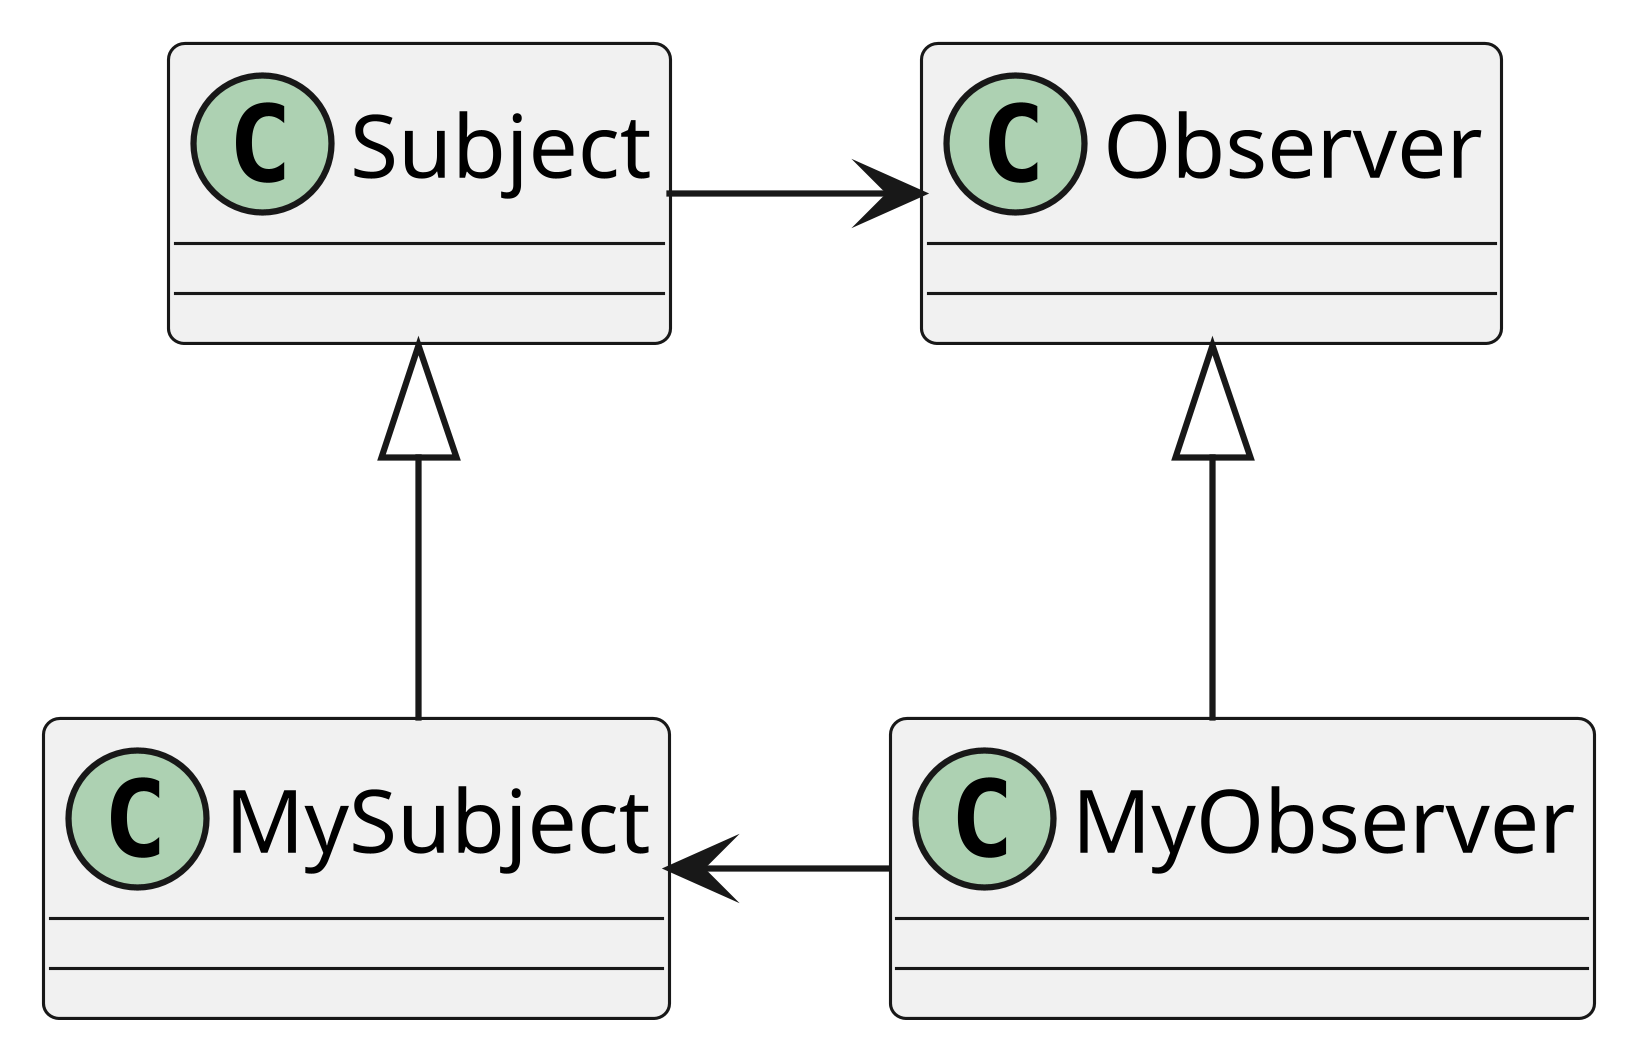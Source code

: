 @startuml
skinparam dpi 600
skinparam linetype ortho
Subject -> Observer
Observer <|-- MyObserver
Subject <|-- MySubject
MySubject <- MyObserver
@enduml
